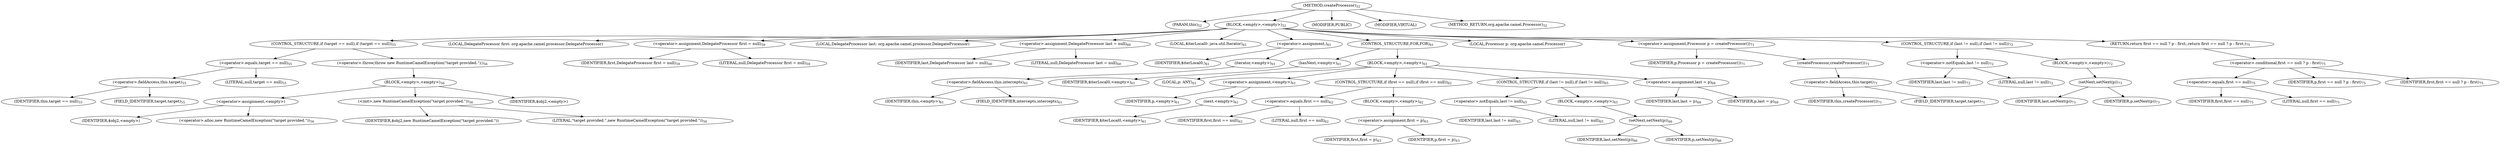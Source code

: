 digraph "createProcessor" {  
"97" [label = <(METHOD,createProcessor)<SUB>52</SUB>> ]
"98" [label = <(PARAM,this)<SUB>52</SUB>> ]
"99" [label = <(BLOCK,&lt;empty&gt;,&lt;empty&gt;)<SUB>52</SUB>> ]
"100" [label = <(CONTROL_STRUCTURE,if (target == null),if (target == null))<SUB>55</SUB>> ]
"101" [label = <(&lt;operator&gt;.equals,target == null)<SUB>55</SUB>> ]
"102" [label = <(&lt;operator&gt;.fieldAccess,this.target)<SUB>55</SUB>> ]
"103" [label = <(IDENTIFIER,this,target == null)<SUB>55</SUB>> ]
"104" [label = <(FIELD_IDENTIFIER,target,target)<SUB>55</SUB>> ]
"105" [label = <(LITERAL,null,target == null)<SUB>55</SUB>> ]
"106" [label = <(&lt;operator&gt;.throw,throw new RuntimeCamelException(&quot;target provided.&quot;);)<SUB>56</SUB>> ]
"107" [label = <(BLOCK,&lt;empty&gt;,&lt;empty&gt;)<SUB>56</SUB>> ]
"108" [label = <(&lt;operator&gt;.assignment,&lt;empty&gt;)> ]
"109" [label = <(IDENTIFIER,$obj2,&lt;empty&gt;)> ]
"110" [label = <(&lt;operator&gt;.alloc,new RuntimeCamelException(&quot;target provided.&quot;))<SUB>56</SUB>> ]
"111" [label = <(&lt;init&gt;,new RuntimeCamelException(&quot;target provided.&quot;))<SUB>56</SUB>> ]
"112" [label = <(IDENTIFIER,$obj2,new RuntimeCamelException(&quot;target provided.&quot;))> ]
"113" [label = <(LITERAL,&quot;target provided.&quot;,new RuntimeCamelException(&quot;target provided.&quot;))<SUB>56</SUB>> ]
"114" [label = <(IDENTIFIER,$obj2,&lt;empty&gt;)> ]
"115" [label = <(LOCAL,DelegateProcessor first: org.apache.camel.processor.DelegateProcessor)> ]
"116" [label = <(&lt;operator&gt;.assignment,DelegateProcessor first = null)<SUB>59</SUB>> ]
"117" [label = <(IDENTIFIER,first,DelegateProcessor first = null)<SUB>59</SUB>> ]
"118" [label = <(LITERAL,null,DelegateProcessor first = null)<SUB>59</SUB>> ]
"119" [label = <(LOCAL,DelegateProcessor last: org.apache.camel.processor.DelegateProcessor)> ]
"120" [label = <(&lt;operator&gt;.assignment,DelegateProcessor last = null)<SUB>60</SUB>> ]
"121" [label = <(IDENTIFIER,last,DelegateProcessor last = null)<SUB>60</SUB>> ]
"122" [label = <(LITERAL,null,DelegateProcessor last = null)<SUB>60</SUB>> ]
"123" [label = <(LOCAL,$iterLocal0: java.util.Iterator)<SUB>61</SUB>> ]
"124" [label = <(&lt;operator&gt;.assignment,)<SUB>61</SUB>> ]
"125" [label = <(IDENTIFIER,$iterLocal0,)<SUB>61</SUB>> ]
"126" [label = <(iterator,&lt;empty&gt;)<SUB>61</SUB>> ]
"127" [label = <(&lt;operator&gt;.fieldAccess,this.intercepts)<SUB>61</SUB>> ]
"128" [label = <(IDENTIFIER,this,&lt;empty&gt;)<SUB>61</SUB>> ]
"129" [label = <(FIELD_IDENTIFIER,intercepts,intercepts)<SUB>61</SUB>> ]
"130" [label = <(CONTROL_STRUCTURE,FOR,FOR)<SUB>61</SUB>> ]
"131" [label = <(hasNext,&lt;empty&gt;)<SUB>61</SUB>> ]
"132" [label = <(IDENTIFIER,$iterLocal0,&lt;empty&gt;)<SUB>61</SUB>> ]
"133" [label = <(BLOCK,&lt;empty&gt;,&lt;empty&gt;)<SUB>61</SUB>> ]
"134" [label = <(LOCAL,p: ANY)<SUB>61</SUB>> ]
"135" [label = <(&lt;operator&gt;.assignment,&lt;empty&gt;)<SUB>61</SUB>> ]
"136" [label = <(IDENTIFIER,p,&lt;empty&gt;)<SUB>61</SUB>> ]
"137" [label = <(next,&lt;empty&gt;)<SUB>61</SUB>> ]
"138" [label = <(IDENTIFIER,$iterLocal0,&lt;empty&gt;)<SUB>61</SUB>> ]
"139" [label = <(CONTROL_STRUCTURE,if (first == null),if (first == null))<SUB>62</SUB>> ]
"140" [label = <(&lt;operator&gt;.equals,first == null)<SUB>62</SUB>> ]
"141" [label = <(IDENTIFIER,first,first == null)<SUB>62</SUB>> ]
"142" [label = <(LITERAL,null,first == null)<SUB>62</SUB>> ]
"143" [label = <(BLOCK,&lt;empty&gt;,&lt;empty&gt;)<SUB>62</SUB>> ]
"144" [label = <(&lt;operator&gt;.assignment,first = p)<SUB>63</SUB>> ]
"145" [label = <(IDENTIFIER,first,first = p)<SUB>63</SUB>> ]
"146" [label = <(IDENTIFIER,p,first = p)<SUB>63</SUB>> ]
"147" [label = <(CONTROL_STRUCTURE,if (last != null),if (last != null))<SUB>65</SUB>> ]
"148" [label = <(&lt;operator&gt;.notEquals,last != null)<SUB>65</SUB>> ]
"149" [label = <(IDENTIFIER,last,last != null)<SUB>65</SUB>> ]
"150" [label = <(LITERAL,null,last != null)<SUB>65</SUB>> ]
"151" [label = <(BLOCK,&lt;empty&gt;,&lt;empty&gt;)<SUB>65</SUB>> ]
"152" [label = <(setNext,setNext(p))<SUB>66</SUB>> ]
"153" [label = <(IDENTIFIER,last,setNext(p))<SUB>66</SUB>> ]
"154" [label = <(IDENTIFIER,p,setNext(p))<SUB>66</SUB>> ]
"155" [label = <(&lt;operator&gt;.assignment,last = p)<SUB>68</SUB>> ]
"156" [label = <(IDENTIFIER,last,last = p)<SUB>68</SUB>> ]
"157" [label = <(IDENTIFIER,p,last = p)<SUB>68</SUB>> ]
"158" [label = <(LOCAL,Processor p: org.apache.camel.Processor)> ]
"159" [label = <(&lt;operator&gt;.assignment,Processor p = createProcessor())<SUB>71</SUB>> ]
"160" [label = <(IDENTIFIER,p,Processor p = createProcessor())<SUB>71</SUB>> ]
"161" [label = <(createProcessor,createProcessor())<SUB>71</SUB>> ]
"162" [label = <(&lt;operator&gt;.fieldAccess,this.target)<SUB>71</SUB>> ]
"163" [label = <(IDENTIFIER,this,createProcessor())<SUB>71</SUB>> ]
"164" [label = <(FIELD_IDENTIFIER,target,target)<SUB>71</SUB>> ]
"165" [label = <(CONTROL_STRUCTURE,if (last != null),if (last != null))<SUB>72</SUB>> ]
"166" [label = <(&lt;operator&gt;.notEquals,last != null)<SUB>72</SUB>> ]
"167" [label = <(IDENTIFIER,last,last != null)<SUB>72</SUB>> ]
"168" [label = <(LITERAL,null,last != null)<SUB>72</SUB>> ]
"169" [label = <(BLOCK,&lt;empty&gt;,&lt;empty&gt;)<SUB>72</SUB>> ]
"170" [label = <(setNext,setNext(p))<SUB>73</SUB>> ]
"171" [label = <(IDENTIFIER,last,setNext(p))<SUB>73</SUB>> ]
"172" [label = <(IDENTIFIER,p,setNext(p))<SUB>73</SUB>> ]
"173" [label = <(RETURN,return first == null ? p : first;,return first == null ? p : first;)<SUB>75</SUB>> ]
"174" [label = <(&lt;operator&gt;.conditional,first == null ? p : first)<SUB>75</SUB>> ]
"175" [label = <(&lt;operator&gt;.equals,first == null)<SUB>75</SUB>> ]
"176" [label = <(IDENTIFIER,first,first == null)<SUB>75</SUB>> ]
"177" [label = <(LITERAL,null,first == null)<SUB>75</SUB>> ]
"178" [label = <(IDENTIFIER,p,first == null ? p : first)<SUB>75</SUB>> ]
"179" [label = <(IDENTIFIER,first,first == null ? p : first)<SUB>75</SUB>> ]
"180" [label = <(MODIFIER,PUBLIC)> ]
"181" [label = <(MODIFIER,VIRTUAL)> ]
"182" [label = <(METHOD_RETURN,org.apache.camel.Processor)<SUB>52</SUB>> ]
  "97" -> "98" 
  "97" -> "99" 
  "97" -> "180" 
  "97" -> "181" 
  "97" -> "182" 
  "99" -> "100" 
  "99" -> "115" 
  "99" -> "116" 
  "99" -> "119" 
  "99" -> "120" 
  "99" -> "123" 
  "99" -> "124" 
  "99" -> "130" 
  "99" -> "158" 
  "99" -> "159" 
  "99" -> "165" 
  "99" -> "173" 
  "100" -> "101" 
  "100" -> "106" 
  "101" -> "102" 
  "101" -> "105" 
  "102" -> "103" 
  "102" -> "104" 
  "106" -> "107" 
  "107" -> "108" 
  "107" -> "111" 
  "107" -> "114" 
  "108" -> "109" 
  "108" -> "110" 
  "111" -> "112" 
  "111" -> "113" 
  "116" -> "117" 
  "116" -> "118" 
  "120" -> "121" 
  "120" -> "122" 
  "124" -> "125" 
  "124" -> "126" 
  "126" -> "127" 
  "127" -> "128" 
  "127" -> "129" 
  "130" -> "131" 
  "130" -> "133" 
  "131" -> "132" 
  "133" -> "134" 
  "133" -> "135" 
  "133" -> "139" 
  "133" -> "147" 
  "133" -> "155" 
  "135" -> "136" 
  "135" -> "137" 
  "137" -> "138" 
  "139" -> "140" 
  "139" -> "143" 
  "140" -> "141" 
  "140" -> "142" 
  "143" -> "144" 
  "144" -> "145" 
  "144" -> "146" 
  "147" -> "148" 
  "147" -> "151" 
  "148" -> "149" 
  "148" -> "150" 
  "151" -> "152" 
  "152" -> "153" 
  "152" -> "154" 
  "155" -> "156" 
  "155" -> "157" 
  "159" -> "160" 
  "159" -> "161" 
  "161" -> "162" 
  "162" -> "163" 
  "162" -> "164" 
  "165" -> "166" 
  "165" -> "169" 
  "166" -> "167" 
  "166" -> "168" 
  "169" -> "170" 
  "170" -> "171" 
  "170" -> "172" 
  "173" -> "174" 
  "174" -> "175" 
  "174" -> "178" 
  "174" -> "179" 
  "175" -> "176" 
  "175" -> "177" 
}
